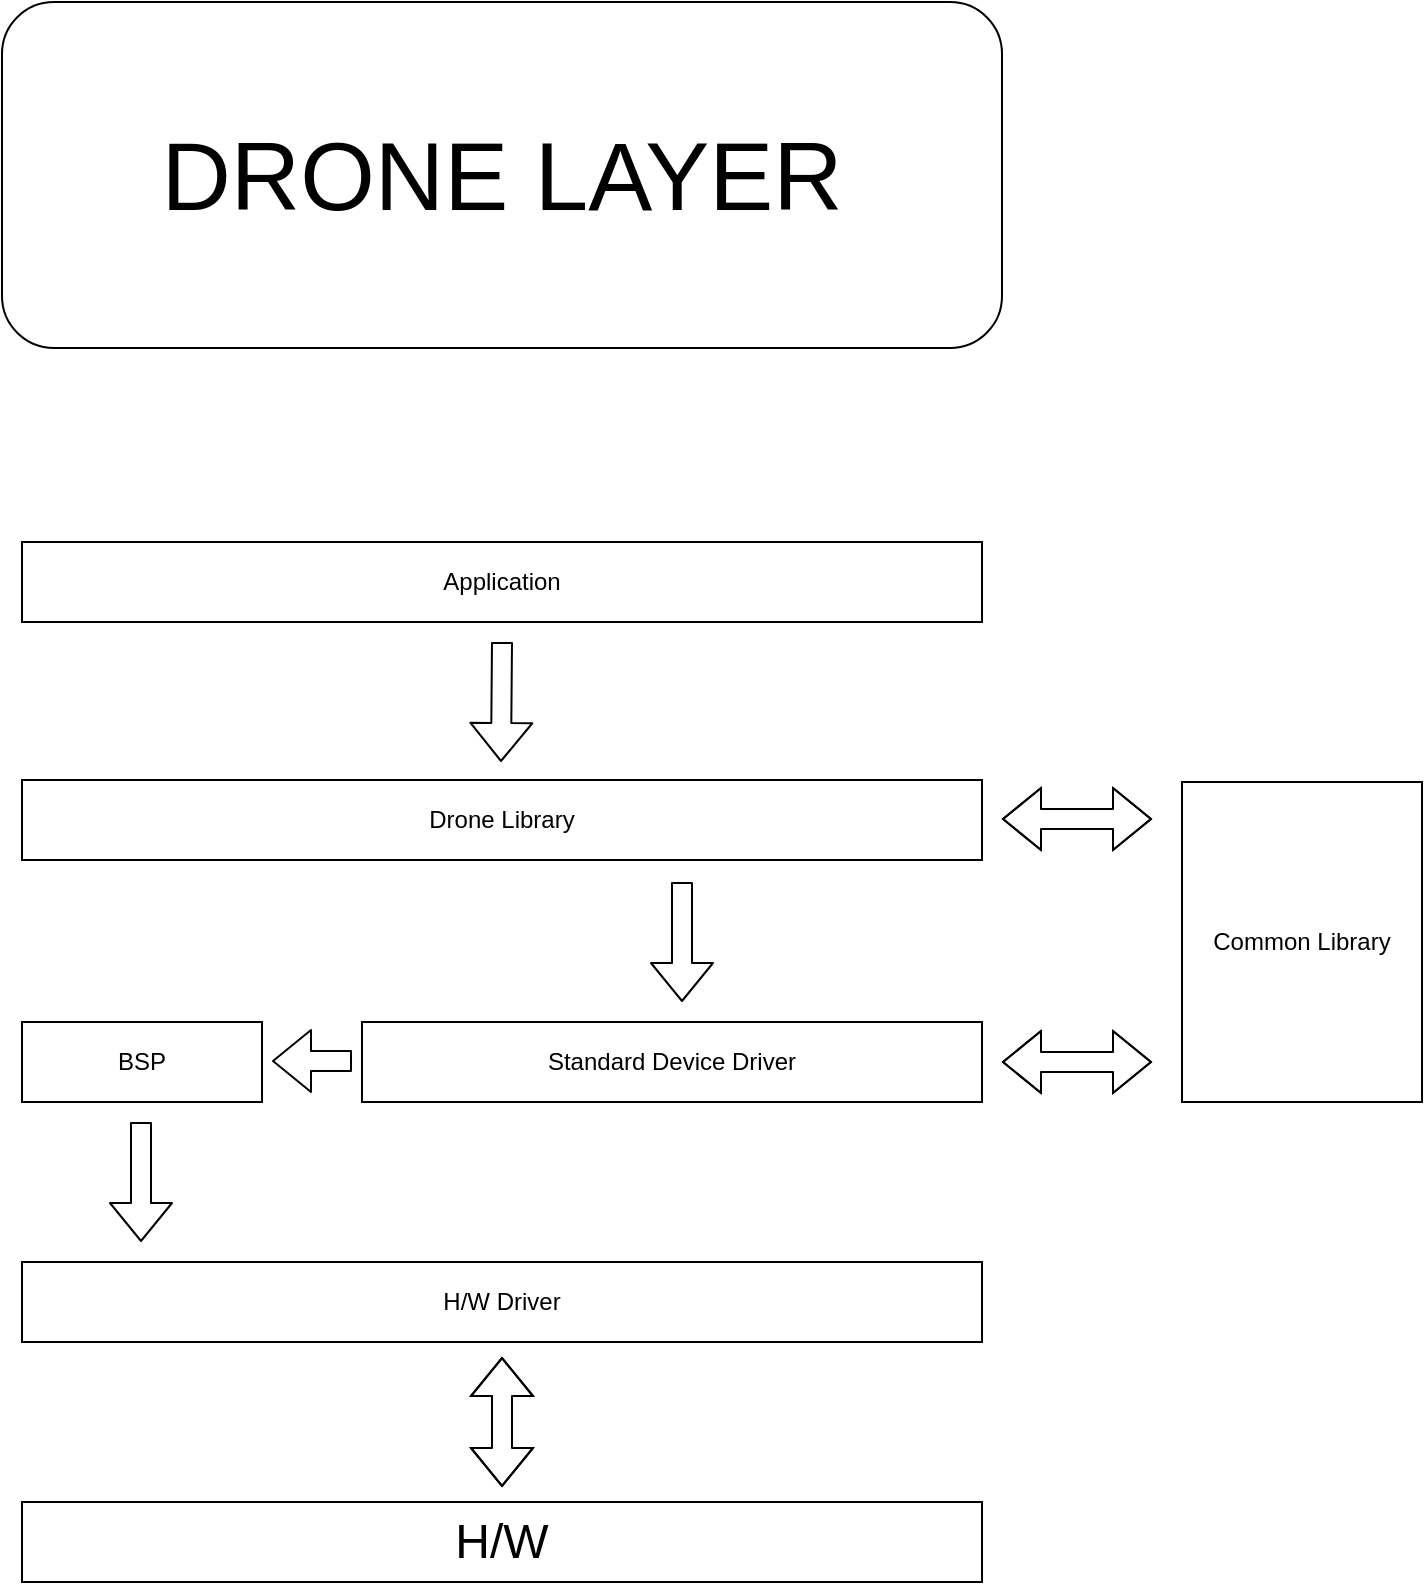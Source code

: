 <mxfile pages="1" version="11.2.6" type="device"><diagram name="Page-1" id="90a13364-a465-7bf4-72fc-28e22215d7a0"><mxGraphModel dx="805" dy="453" grid="1" gridSize="10" guides="1" tooltips="1" connect="1" arrows="1" fold="1" page="1" pageScale="1.5" pageWidth="1169" pageHeight="826" background="#ffffff" math="0" shadow="0"><root><mxCell id="0" style=";html=1;"/><mxCell id="1" style=";html=1;" parent="0"/><mxCell id="5rDA5biEVlo3ui2Qbv52-1" value="&lt;font style=&quot;font-size: 24px&quot;&gt;H/W&lt;/font&gt;" style="rounded=0;whiteSpace=wrap;html=1;" parent="1" vertex="1"><mxGeometry x="440" y="960" width="480" height="40" as="geometry"/></mxCell><mxCell id="5rDA5biEVlo3ui2Qbv52-2" value="H/W Driver" style="rounded=0;whiteSpace=wrap;html=1;" parent="1" vertex="1"><mxGeometry x="440" y="840" width="480" height="40" as="geometry"/></mxCell><mxCell id="5rDA5biEVlo3ui2Qbv52-5" value="Drone Library" style="rounded=0;whiteSpace=wrap;html=1;" parent="1" vertex="1"><mxGeometry x="440" y="599" width="480" height="40" as="geometry"/></mxCell><mxCell id="5rDA5biEVlo3ui2Qbv52-6" value="BSP" style="rounded=0;whiteSpace=wrap;html=1;" parent="1" vertex="1"><mxGeometry x="440" y="720" width="120" height="40" as="geometry"/></mxCell><mxCell id="5rDA5biEVlo3ui2Qbv52-10" value="" style="shape=flexArrow;endArrow=classic;startArrow=classic;html=1;" parent="1" edge="1"><mxGeometry width="50" height="50" relative="1" as="geometry"><mxPoint x="680" y="952.5" as="sourcePoint"/><mxPoint x="680" y="887.5" as="targetPoint"/><Array as="points"><mxPoint x="680" y="917.5"/></Array></mxGeometry></mxCell><mxCell id="5rDA5biEVlo3ui2Qbv52-12" value="" style="shape=flexArrow;endArrow=classic;html=1;" parent="1" edge="1"><mxGeometry width="50" height="50" relative="1" as="geometry"><mxPoint x="499.5" y="770" as="sourcePoint"/><mxPoint x="499.5" y="830" as="targetPoint"/><Array as="points"/></mxGeometry></mxCell><mxCell id="5rDA5biEVlo3ui2Qbv52-13" value="Standard Device Driver" style="rounded=0;whiteSpace=wrap;html=1;" parent="1" vertex="1"><mxGeometry x="610" y="720" width="310" height="40" as="geometry"/></mxCell><mxCell id="5rDA5biEVlo3ui2Qbv52-18" value="" style="shape=flexArrow;endArrow=classic;html=1;" parent="1" edge="1"><mxGeometry width="50" height="50" relative="1" as="geometry"><mxPoint x="605" y="739.5" as="sourcePoint"/><mxPoint x="565" y="739.5" as="targetPoint"/></mxGeometry></mxCell><mxCell id="5rDA5biEVlo3ui2Qbv52-19" value="Common Library" style="rounded=0;whiteSpace=wrap;html=1;" parent="1" vertex="1"><mxGeometry x="1020" y="600" width="120" height="160" as="geometry"/></mxCell><mxCell id="5rDA5biEVlo3ui2Qbv52-20" value="" style="shape=flexArrow;endArrow=classic;startArrow=classic;html=1;" parent="1" edge="1"><mxGeometry width="50" height="50" relative="1" as="geometry"><mxPoint x="930" y="618.5" as="sourcePoint"/><mxPoint x="1005" y="618.5" as="targetPoint"/><Array as="points"><mxPoint x="975" y="618.5"/></Array></mxGeometry></mxCell><mxCell id="5rDA5biEVlo3ui2Qbv52-21" value="" style="shape=flexArrow;endArrow=classic;startArrow=classic;html=1;" parent="1" edge="1"><mxGeometry width="50" height="50" relative="1" as="geometry"><mxPoint x="930" y="740" as="sourcePoint"/><mxPoint x="1005" y="740" as="targetPoint"/><Array as="points"><mxPoint x="975" y="740"/></Array></mxGeometry></mxCell><mxCell id="5rDA5biEVlo3ui2Qbv52-22" value="Application" style="rounded=0;whiteSpace=wrap;html=1;" parent="1" vertex="1"><mxGeometry x="440" y="480" width="480" height="40" as="geometry"/></mxCell><mxCell id="5rDA5biEVlo3ui2Qbv52-25" value="" style="shape=flexArrow;endArrow=classic;html=1;" parent="1" edge="1"><mxGeometry width="50" height="50" relative="1" as="geometry"><mxPoint x="680" y="530" as="sourcePoint"/><mxPoint x="679.5" y="590" as="targetPoint"/></mxGeometry></mxCell><mxCell id="5rDA5biEVlo3ui2Qbv52-26" value="&lt;font style=&quot;font-size: 48px&quot;&gt;DRONE LAYER&lt;/font&gt;" style="rounded=1;whiteSpace=wrap;html=1;" parent="1" vertex="1"><mxGeometry x="430" y="210" width="500" height="173" as="geometry"/></mxCell><mxCell id="d8PzeaZarQT86GEc83xQ-1" value="" style="shape=flexArrow;endArrow=classic;html=1;" edge="1" parent="1"><mxGeometry width="50" height="50" relative="1" as="geometry"><mxPoint x="770" y="650" as="sourcePoint"/><mxPoint x="770" y="710" as="targetPoint"/></mxGeometry></mxCell></root></mxGraphModel></diagram></mxfile>